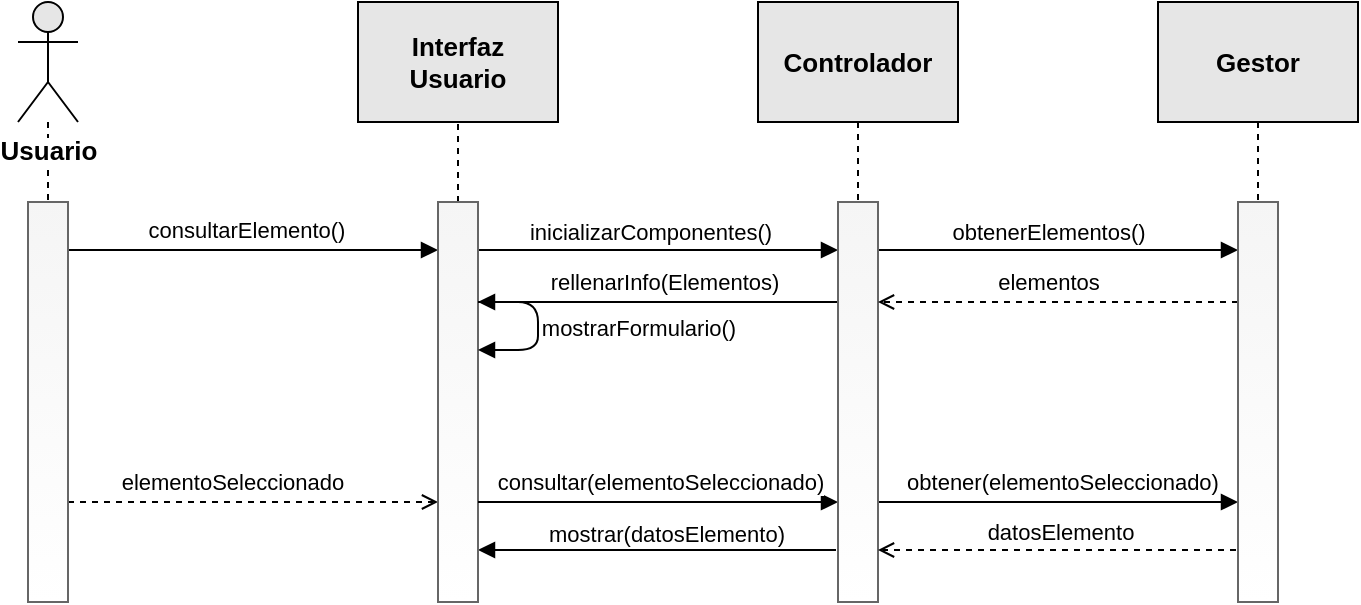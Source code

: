 <mxfile version="17.2.4" type="device"><diagram id="55HRAydvdBxtCCIl82d_" name="Página-1"><mxGraphModel dx="888" dy="563" grid="1" gridSize="10" guides="1" tooltips="1" connect="1" arrows="1" fold="1" page="1" pageScale="1" pageWidth="827" pageHeight="1169" math="0" shadow="0"><root><mxCell id="0"/><mxCell id="1" parent="0"/><mxCell id="4vs9D3IwwSiGrlF-tUyU-13" style="edgeStyle=orthogonalEdgeStyle;orthogonalLoop=1;jettySize=auto;html=1;entryX=0.5;entryY=0;entryDx=0;entryDy=0;dashed=1;endArrow=none;endFill=0;" parent="1" source="4vs9D3IwwSiGrlF-tUyU-1" target="4vs9D3IwwSiGrlF-tUyU-8" edge="1"><mxGeometry relative="1" as="geometry"/></mxCell><mxCell id="4vs9D3IwwSiGrlF-tUyU-1" value="&lt;span style=&quot;background-color: rgb(255 , 255 , 255)&quot;&gt;&lt;font style=&quot;font-size: 13px&quot;&gt;&lt;b&gt;Usuario&lt;/b&gt;&lt;/font&gt;&lt;/span&gt;" style="shape=umlActor;verticalLabelPosition=bottom;verticalAlign=top;html=1;outlineConnect=0;rounded=0;fillColor=#E6E6E6;" parent="1" vertex="1"><mxGeometry x="60" y="140" width="30" height="60" as="geometry"/></mxCell><mxCell id="4vs9D3IwwSiGrlF-tUyU-2" value="&lt;font style=&quot;font-size: 13px&quot;&gt;&lt;b&gt;Interfaz Usuario&lt;/b&gt;&lt;/font&gt;" style="rounded=0;whiteSpace=wrap;html=1;fillColor=#E6E6E6;" parent="1" vertex="1"><mxGeometry x="230" y="140" width="100" height="60" as="geometry"/></mxCell><mxCell id="4vs9D3IwwSiGrlF-tUyU-12" value="" style="edgeStyle=orthogonalEdgeStyle;rounded=0;orthogonalLoop=1;jettySize=auto;html=1;dashed=1;endArrow=none;endFill=0;entryX=0.5;entryY=0;entryDx=0;entryDy=0;entryPerimeter=0;" parent="1" source="4vs9D3IwwSiGrlF-tUyU-3" target="4vs9D3IwwSiGrlF-tUyU-21" edge="1"><mxGeometry relative="1" as="geometry"><mxPoint x="480" y="240" as="targetPoint"/></mxGeometry></mxCell><mxCell id="4vs9D3IwwSiGrlF-tUyU-3" value="&lt;font style=&quot;font-size: 13px&quot;&gt;&lt;b&gt;Controlador&lt;/b&gt;&lt;/font&gt;" style="rounded=0;whiteSpace=wrap;html=1;fillColor=#E6E6E6;" parent="1" vertex="1"><mxGeometry x="430" y="140" width="100" height="60" as="geometry"/></mxCell><mxCell id="4vs9D3IwwSiGrlF-tUyU-46" style="orthogonalLoop=1;jettySize=auto;html=1;entryX=0.5;entryY=0;entryDx=0;entryDy=0;entryPerimeter=0;endArrow=none;endFill=0;dashed=1;" parent="1" source="4vs9D3IwwSiGrlF-tUyU-4" target="4vs9D3IwwSiGrlF-tUyU-26" edge="1"><mxGeometry relative="1" as="geometry"/></mxCell><mxCell id="4vs9D3IwwSiGrlF-tUyU-4" value="&lt;font style=&quot;font-size: 13px&quot;&gt;&lt;b&gt;Gestor&lt;/b&gt;&lt;/font&gt;" style="rounded=0;whiteSpace=wrap;html=1;fillColor=#E6E6E6;" parent="1" vertex="1"><mxGeometry x="630" y="140" width="100" height="60" as="geometry"/></mxCell><mxCell id="4vs9D3IwwSiGrlF-tUyU-14" style="orthogonalLoop=1;jettySize=auto;html=1;exitX=1;exitY=0.12;exitDx=0;exitDy=0;entryX=0;entryY=0.12;entryDx=0;entryDy=0;endArrow=block;endFill=1;entryPerimeter=0;exitPerimeter=0;" parent="1" source="4vs9D3IwwSiGrlF-tUyU-8" target="4vs9D3IwwSiGrlF-tUyU-20" edge="1"><mxGeometry relative="1" as="geometry"><mxPoint x="270" y="240.0" as="targetPoint"/></mxGeometry></mxCell><mxCell id="4vs9D3IwwSiGrlF-tUyU-48" value="consultarElemento()" style="edgeLabel;html=1;align=center;verticalAlign=middle;resizable=0;points=[];" parent="4vs9D3IwwSiGrlF-tUyU-14" vertex="1" connectable="0"><mxGeometry x="-0.171" y="-1" relative="1" as="geometry"><mxPoint x="12" y="-11" as="offset"/></mxGeometry></mxCell><mxCell id="4vs9D3IwwSiGrlF-tUyU-17" style="edgeStyle=entityRelationEdgeStyle;orthogonalLoop=1;jettySize=auto;html=1;exitX=1;exitY=0.75;exitDx=0;exitDy=0;entryX=0;entryY=0.75;entryDx=0;entryDy=0;endArrow=open;endFill=0;exitPerimeter=0;entryPerimeter=0;dashed=1;" parent="1" source="4vs9D3IwwSiGrlF-tUyU-8" target="4vs9D3IwwSiGrlF-tUyU-20" edge="1"><mxGeometry relative="1" as="geometry"><mxPoint x="270" y="360" as="targetPoint"/></mxGeometry></mxCell><mxCell id="4vs9D3IwwSiGrlF-tUyU-51" value="elementoSeleccionado" style="edgeLabel;html=1;align=center;verticalAlign=middle;resizable=0;points=[];" parent="4vs9D3IwwSiGrlF-tUyU-17" vertex="1" connectable="0"><mxGeometry x="-0.114" y="1" relative="1" as="geometry"><mxPoint y="-9" as="offset"/></mxGeometry></mxCell><mxCell id="4vs9D3IwwSiGrlF-tUyU-8" value="" style="rounded=0;whiteSpace=wrap;html=1;points=[[0,0,0,0,0],[0,0.12,0,0,0],[0,0.25,0,0,0],[0,0.37,0,-1,0],[0,0.5,0,0,0],[0,0.62,0,0,0],[0,0.75,0,0,0],[0,0.87,0,-1,0],[0,1,0,0,0],[0.25,0,0,0,0],[0.25,1,0,0,0],[0.5,0,0,0,0],[0.5,1,0,0,0],[0.75,0,0,0,0],[0.75,1,0,0,0],[1,0,0,0,0],[1,0.12,0,0,0],[1,0.25,0,0,0],[1,0.37,0,0,0],[1,0.5,0,0,0],[1,0.62,0,0,0],[1,0.75,0,0,0],[1,0.87,0,0,0],[1,1,0,0,0]];fillColor=#f5f5f5;fontColor=#333333;strokeColor=#666666;gradientColor=#ffffff;" parent="1" vertex="1"><mxGeometry x="65" y="240" width="20" height="200" as="geometry"/></mxCell><mxCell id="4vs9D3IwwSiGrlF-tUyU-10" value="" style="endArrow=none;dashed=1;html=1;rounded=0;entryX=0.5;entryY=1;entryDx=0;entryDy=0;exitX=0.5;exitY=0;exitDx=0;exitDy=0;" parent="1" target="4vs9D3IwwSiGrlF-tUyU-2" edge="1"><mxGeometry width="50" height="50" relative="1" as="geometry"><mxPoint x="280" y="240" as="sourcePoint"/><mxPoint x="600" y="440" as="targetPoint"/></mxGeometry></mxCell><mxCell id="4vs9D3IwwSiGrlF-tUyU-23" style="edgeStyle=entityRelationEdgeStyle;orthogonalLoop=1;jettySize=auto;html=1;exitX=0;exitY=0.25;exitDx=0;exitDy=0;exitPerimeter=0;entryX=1;entryY=0.25;entryDx=0;entryDy=0;entryPerimeter=0;endArrow=block;endFill=1;" parent="1" source="4vs9D3IwwSiGrlF-tUyU-21" target="4vs9D3IwwSiGrlF-tUyU-20" edge="1"><mxGeometry relative="1" as="geometry"/></mxCell><mxCell id="4vs9D3IwwSiGrlF-tUyU-52" value="rellenarInfo(Elementos)" style="edgeLabel;html=1;align=center;verticalAlign=middle;resizable=0;points=[];" parent="4vs9D3IwwSiGrlF-tUyU-23" vertex="1" connectable="0"><mxGeometry x="-0.129" y="2" relative="1" as="geometry"><mxPoint x="-9" y="-12" as="offset"/></mxGeometry></mxCell><mxCell id="4vs9D3IwwSiGrlF-tUyU-25" style="edgeStyle=entityRelationEdgeStyle;orthogonalLoop=1;jettySize=auto;html=1;exitX=0;exitY=0.87;exitDx=-1;exitDy=0;exitPerimeter=0;entryX=1;entryY=0.87;entryDx=0;entryDy=0;entryPerimeter=0;endArrow=block;endFill=1;" parent="1" source="4vs9D3IwwSiGrlF-tUyU-21" target="4vs9D3IwwSiGrlF-tUyU-20" edge="1"><mxGeometry relative="1" as="geometry"/></mxCell><mxCell id="4vs9D3IwwSiGrlF-tUyU-54" value="mostrar(datosElemento)" style="edgeLabel;html=1;align=center;verticalAlign=middle;resizable=0;points=[];" parent="4vs9D3IwwSiGrlF-tUyU-25" vertex="1" connectable="0"><mxGeometry x="-0.043" y="1" relative="1" as="geometry"><mxPoint y="-9" as="offset"/></mxGeometry></mxCell><mxCell id="H1_5XwIwlzYW1qbfPKjp-1" style="edgeStyle=orthogonalEdgeStyle;rounded=0;orthogonalLoop=1;jettySize=auto;html=1;exitX=1;exitY=0.12;exitDx=0;exitDy=0;exitPerimeter=0;entryX=0;entryY=0.12;entryDx=0;entryDy=0;entryPerimeter=0;endArrow=block;endFill=1;" parent="1" source="4vs9D3IwwSiGrlF-tUyU-20" target="4vs9D3IwwSiGrlF-tUyU-21" edge="1"><mxGeometry relative="1" as="geometry"/></mxCell><mxCell id="H1_5XwIwlzYW1qbfPKjp-3" value="inicializarComponentes()" style="edgeLabel;html=1;align=center;verticalAlign=middle;resizable=0;points=[];" parent="H1_5XwIwlzYW1qbfPKjp-1" vertex="1" connectable="0"><mxGeometry x="-0.2" y="1" relative="1" as="geometry"><mxPoint x="14" y="-8" as="offset"/></mxGeometry></mxCell><mxCell id="4vs9D3IwwSiGrlF-tUyU-20" value="" style="rounded=0;whiteSpace=wrap;html=1;points=[[0,0,0,0,0],[0,0.12,0,0,0],[0,0.25,0,0,0],[0,0.37,0,-1,0],[0,0.5,0,0,0],[0,0.62,0,0,0],[0,0.75,0,0,0],[0,0.87,0,-1,0],[0,1,0,0,0],[0.25,0,0,0,0],[0.25,1,0,0,0],[0.5,0,0,0,0],[0.5,1,0,0,0],[0.75,0,0,0,0],[0.75,1,0,0,0],[1,0,0,0,0],[1,0.12,0,0,0],[1,0.25,0,0,0],[1,0.37,0,0,0],[1,0.5,0,0,0],[1,0.62,0,0,0],[1,0.75,0,0,0],[1,0.87,0,0,0],[1,1,0,0,0]];fillColor=#f5f5f5;fontColor=#333333;strokeColor=#666666;gradientColor=#ffffff;" parent="1" vertex="1"><mxGeometry x="270" y="240" width="20" height="200" as="geometry"/></mxCell><mxCell id="4vs9D3IwwSiGrlF-tUyU-24" style="edgeStyle=entityRelationEdgeStyle;orthogonalLoop=1;jettySize=auto;html=1;exitX=1;exitY=0.75;exitDx=0;exitDy=0;exitPerimeter=0;entryX=0;entryY=0.75;entryDx=0;entryDy=0;entryPerimeter=0;endArrow=block;endFill=1;" parent="1" source="4vs9D3IwwSiGrlF-tUyU-20" target="4vs9D3IwwSiGrlF-tUyU-21" edge="1"><mxGeometry relative="1" as="geometry"/></mxCell><mxCell id="4vs9D3IwwSiGrlF-tUyU-53" value="consultar(elementoSeleccionado)" style="edgeLabel;html=1;align=center;verticalAlign=middle;resizable=0;points=[];" parent="4vs9D3IwwSiGrlF-tUyU-24" vertex="1" connectable="0"><mxGeometry x="0.214" y="3" relative="1" as="geometry"><mxPoint x="-19" y="-7" as="offset"/></mxGeometry></mxCell><mxCell id="4vs9D3IwwSiGrlF-tUyU-39" style="edgeStyle=entityRelationEdgeStyle;orthogonalLoop=1;jettySize=auto;html=1;exitX=1;exitY=0.75;exitDx=0;exitDy=0;exitPerimeter=0;entryX=0;entryY=0.75;entryDx=0;entryDy=0;entryPerimeter=0;endArrow=block;endFill=1;" parent="1" source="4vs9D3IwwSiGrlF-tUyU-21" target="4vs9D3IwwSiGrlF-tUyU-26" edge="1"><mxGeometry relative="1" as="geometry"/></mxCell><mxCell id="4vs9D3IwwSiGrlF-tUyU-55" value="obtener(elementoSeleccionado)" style="edgeLabel;html=1;align=center;verticalAlign=middle;resizable=0;points=[];" parent="4vs9D3IwwSiGrlF-tUyU-39" vertex="1" connectable="0"><mxGeometry x="0.014" y="-1" relative="1" as="geometry"><mxPoint y="-11" as="offset"/></mxGeometry></mxCell><mxCell id="H1_5XwIwlzYW1qbfPKjp-2" style="edgeStyle=orthogonalEdgeStyle;rounded=0;orthogonalLoop=1;jettySize=auto;html=1;exitX=1;exitY=0.12;exitDx=0;exitDy=0;exitPerimeter=0;entryX=0;entryY=0.12;entryDx=0;entryDy=0;entryPerimeter=0;endArrow=block;endFill=1;" parent="1" source="4vs9D3IwwSiGrlF-tUyU-21" target="4vs9D3IwwSiGrlF-tUyU-26" edge="1"><mxGeometry relative="1" as="geometry"/></mxCell><mxCell id="H1_5XwIwlzYW1qbfPKjp-4" value="obtenerElementos()" style="edgeLabel;html=1;align=center;verticalAlign=middle;resizable=0;points=[];" parent="H1_5XwIwlzYW1qbfPKjp-2" vertex="1" connectable="0"><mxGeometry x="-0.243" relative="1" as="geometry"><mxPoint x="17" y="-9" as="offset"/></mxGeometry></mxCell><mxCell id="4vs9D3IwwSiGrlF-tUyU-21" value="" style="rounded=0;whiteSpace=wrap;html=1;points=[[0,0,0,0,0],[0,0.12,0,0,0],[0,0.25,0,0,0],[0,0.37,0,-1,0],[0,0.5,0,0,0],[0,0.62,0,0,0],[0,0.75,0,0,0],[0,0.87,0,-1,0],[0,1,0,0,0],[0.25,0,0,0,0],[0.25,1,0,0,0],[0.5,0,0,0,0],[0.5,1,0,0,0],[0.75,0,0,0,0],[0.75,1,0,0,0],[1,0,0,0,0],[1,0.12,0,0,0],[1,0.25,0,0,0],[1,0.37,0,0,0],[1,0.5,0,0,0],[1,0.62,0,0,0],[1,0.75,0,0,0],[1,0.87,0,0,0],[1,1,0,0,0]];fillColor=#f5f5f5;fontColor=#333333;strokeColor=#666666;gradientColor=#ffffff;" parent="1" vertex="1"><mxGeometry x="470" y="240" width="20" height="200" as="geometry"/></mxCell><mxCell id="4vs9D3IwwSiGrlF-tUyU-22" style="edgeStyle=entityRelationEdgeStyle;orthogonalLoop=1;jettySize=auto;html=1;exitX=1;exitY=0.25;exitDx=0;exitDy=0;exitPerimeter=0;entryX=1;entryY=0.37;entryDx=0;entryDy=0;entryPerimeter=0;endArrow=block;endFill=1;" parent="1" source="4vs9D3IwwSiGrlF-tUyU-20" target="4vs9D3IwwSiGrlF-tUyU-20" edge="1"><mxGeometry relative="1" as="geometry"/></mxCell><mxCell id="4vs9D3IwwSiGrlF-tUyU-49" value="mostrarFormulario()" style="edgeLabel;html=1;align=center;verticalAlign=middle;resizable=0;points=[];" parent="4vs9D3IwwSiGrlF-tUyU-22" vertex="1" connectable="0"><mxGeometry x="0.059" y="-1" relative="1" as="geometry"><mxPoint x="51" y="-2" as="offset"/></mxGeometry></mxCell><mxCell id="4vs9D3IwwSiGrlF-tUyU-42" style="edgeStyle=entityRelationEdgeStyle;orthogonalLoop=1;jettySize=auto;html=1;exitX=0;exitY=0.87;exitDx=-1;exitDy=0;exitPerimeter=0;entryX=1;entryY=0.87;entryDx=0;entryDy=0;entryPerimeter=0;endArrow=open;endFill=0;dashed=1;" parent="1" source="4vs9D3IwwSiGrlF-tUyU-26" target="4vs9D3IwwSiGrlF-tUyU-21" edge="1"><mxGeometry relative="1" as="geometry"/></mxCell><mxCell id="4vs9D3IwwSiGrlF-tUyU-57" value="datosElemento" style="edgeLabel;html=1;align=center;verticalAlign=middle;resizable=0;points=[];" parent="4vs9D3IwwSiGrlF-tUyU-42" vertex="1" connectable="0"><mxGeometry x="-0.043" y="-1" relative="1" as="geometry"><mxPoint x="-3" y="-8" as="offset"/></mxGeometry></mxCell><mxCell id="H1_5XwIwlzYW1qbfPKjp-5" style="edgeStyle=orthogonalEdgeStyle;rounded=0;orthogonalLoop=1;jettySize=auto;html=1;exitX=0;exitY=0.25;exitDx=0;exitDy=0;exitPerimeter=0;entryX=1;entryY=0.25;entryDx=0;entryDy=0;entryPerimeter=0;dashed=1;endArrow=open;endFill=0;" parent="1" source="4vs9D3IwwSiGrlF-tUyU-26" target="4vs9D3IwwSiGrlF-tUyU-21" edge="1"><mxGeometry relative="1" as="geometry"/></mxCell><mxCell id="H1_5XwIwlzYW1qbfPKjp-6" value="elementos" style="edgeLabel;html=1;align=center;verticalAlign=middle;resizable=0;points=[];" parent="H1_5XwIwlzYW1qbfPKjp-5" vertex="1" connectable="0"><mxGeometry x="0.271" y="3" relative="1" as="geometry"><mxPoint x="19" y="-13" as="offset"/></mxGeometry></mxCell><mxCell id="4vs9D3IwwSiGrlF-tUyU-26" value="" style="rounded=0;whiteSpace=wrap;html=1;points=[[0,0,0,0,0],[0,0.12,0,0,0],[0,0.25,0,0,0],[0,0.37,0,-1,0],[0,0.5,0,0,0],[0,0.62,0,0,0],[0,0.75,0,0,0],[0,0.87,0,-1,0],[0,1,0,0,0],[0.25,0,0,0,0],[0.25,1,0,0,0],[0.5,0,0,0,0],[0.5,1,0,0,0],[0.75,0,0,0,0],[0.75,1,0,0,0],[1,0,0,0,0],[1,0.12,0,0,0],[1,0.25,0,0,0],[1,0.37,0,0,0],[1,0.5,0,0,0],[1,0.62,0,0,0],[1,0.75,0,0,0],[1,0.87,0,0,0],[1,1,0,0,0]];fillColor=#f5f5f5;fontColor=#333333;strokeColor=#666666;gradientColor=#ffffff;" parent="1" vertex="1"><mxGeometry x="670" y="240" width="20" height="200" as="geometry"/></mxCell></root></mxGraphModel></diagram></mxfile>